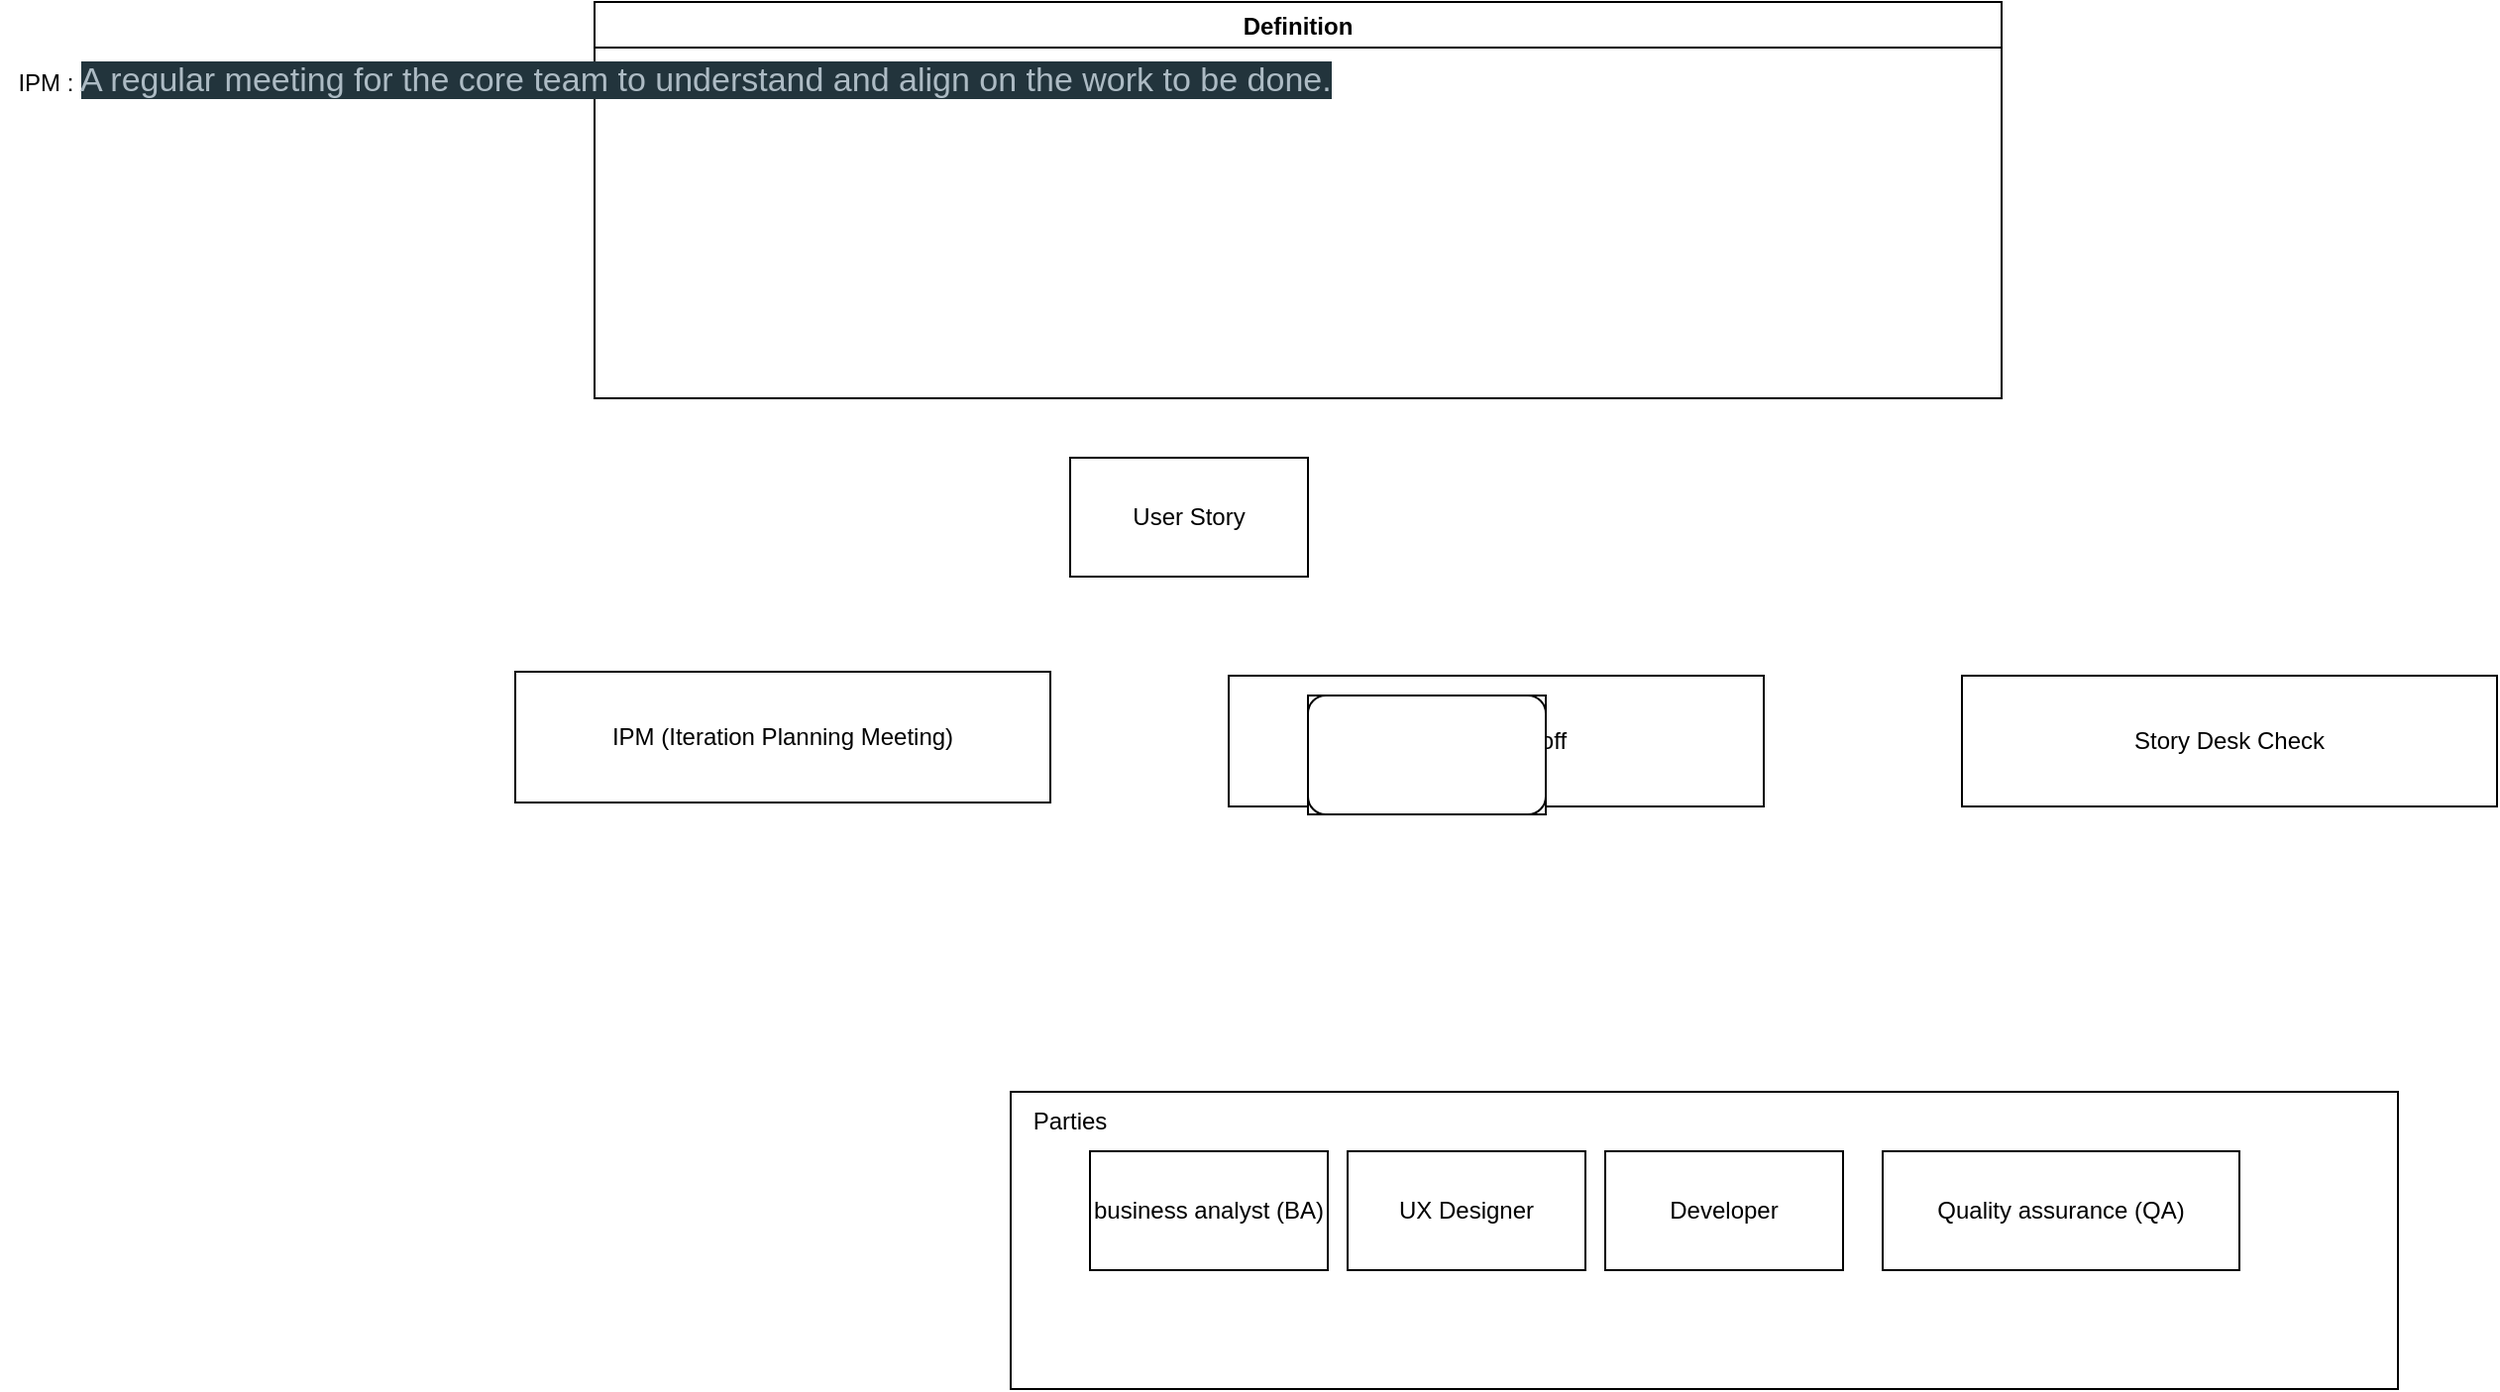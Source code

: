 <mxfile version="15.6.8" type="github">
  <diagram id="hVFSXos4nfGW47mv1Q_q" name="Page-1">
    <mxGraphModel dx="2835" dy="794" grid="1" gridSize="10" guides="1" tooltips="1" connect="1" arrows="1" fold="1" page="1" pageScale="1" pageWidth="1169" pageHeight="827" math="0" shadow="0">
      <root>
        <mxCell id="0" />
        <mxCell id="1" parent="0" />
        <mxCell id="f0yt2UfzTtLOXgqNjyk7-12" value="" style="rounded=0;whiteSpace=wrap;html=1;" vertex="1" parent="1">
          <mxGeometry x="370" y="560" width="700" height="150" as="geometry" />
        </mxCell>
        <mxCell id="f0yt2UfzTtLOXgqNjyk7-1" value="business analyst (BA)" style="rounded=0;whiteSpace=wrap;html=1;" vertex="1" parent="1">
          <mxGeometry x="410" y="590" width="120" height="60" as="geometry" />
        </mxCell>
        <mxCell id="f0yt2UfzTtLOXgqNjyk7-3" value="UX Designer" style="rounded=0;whiteSpace=wrap;html=1;" vertex="1" parent="1">
          <mxGeometry x="540" y="590" width="120" height="60" as="geometry" />
        </mxCell>
        <mxCell id="f0yt2UfzTtLOXgqNjyk7-4" value="Developer" style="rounded=0;whiteSpace=wrap;html=1;" vertex="1" parent="1">
          <mxGeometry x="670" y="590" width="120" height="60" as="geometry" />
        </mxCell>
        <mxCell id="f0yt2UfzTtLOXgqNjyk7-5" value="User Story" style="rounded=0;whiteSpace=wrap;html=1;" vertex="1" parent="1">
          <mxGeometry x="400" y="240" width="120" height="60" as="geometry" />
        </mxCell>
        <mxCell id="f0yt2UfzTtLOXgqNjyk7-6" value="IPM (Iteration Planning Meeting)" style="rounded=0;whiteSpace=wrap;html=1;" vertex="1" parent="1">
          <mxGeometry x="120" y="348" width="270" height="66" as="geometry" />
        </mxCell>
        <mxCell id="f0yt2UfzTtLOXgqNjyk7-8" value="Story Kick-off" style="rounded=0;whiteSpace=wrap;html=1;" vertex="1" parent="1">
          <mxGeometry x="480" y="350" width="270" height="66" as="geometry" />
        </mxCell>
        <mxCell id="f0yt2UfzTtLOXgqNjyk7-10" value="Story Desk Check" style="rounded=0;whiteSpace=wrap;html=1;" vertex="1" parent="1">
          <mxGeometry x="850" y="350" width="270" height="66" as="geometry" />
        </mxCell>
        <mxCell id="f0yt2UfzTtLOXgqNjyk7-11" value="Quality assurance (QA)" style="rounded=0;whiteSpace=wrap;html=1;" vertex="1" parent="1">
          <mxGeometry x="810" y="590" width="180" height="60" as="geometry" />
        </mxCell>
        <mxCell id="f0yt2UfzTtLOXgqNjyk7-13" value="Parties" style="text;html=1;strokeColor=none;fillColor=none;align=center;verticalAlign=middle;whiteSpace=wrap;rounded=0;" vertex="1" parent="1">
          <mxGeometry x="370" y="560" width="60" height="30" as="geometry" />
        </mxCell>
        <mxCell id="f0yt2UfzTtLOXgqNjyk7-14" value="" style="rounded=0;whiteSpace=wrap;html=1;" vertex="1" parent="1">
          <mxGeometry x="520" y="360" width="120" height="60" as="geometry" />
        </mxCell>
        <mxCell id="f0yt2UfzTtLOXgqNjyk7-15" value="" style="rounded=1;whiteSpace=wrap;html=1;" vertex="1" parent="1">
          <mxGeometry x="520" y="360" width="120" height="60" as="geometry" />
        </mxCell>
        <mxCell id="f0yt2UfzTtLOXgqNjyk7-17" value="Definition" style="swimlane;" vertex="1" parent="1">
          <mxGeometry x="160" y="10" width="710" height="200" as="geometry" />
        </mxCell>
        <mxCell id="f0yt2UfzTtLOXgqNjyk7-18" value="IPM :&amp;nbsp;&lt;span style=&quot;color: rgb(173 , 187 , 196) ; font-family: &amp;#34;metropolis&amp;#34; , sans-serif ; font-size: 17px ; text-align: left ; background-color: rgb(34 , 52 , 60)&quot;&gt;A regular meeting for the core team to understand and align on the work to be done.&lt;/span&gt;" style="text;html=1;align=center;verticalAlign=middle;resizable=0;points=[];autosize=1;strokeColor=none;fillColor=none;" vertex="1" parent="f0yt2UfzTtLOXgqNjyk7-17">
          <mxGeometry x="-300" y="30" width="680" height="20" as="geometry" />
        </mxCell>
      </root>
    </mxGraphModel>
  </diagram>
</mxfile>
